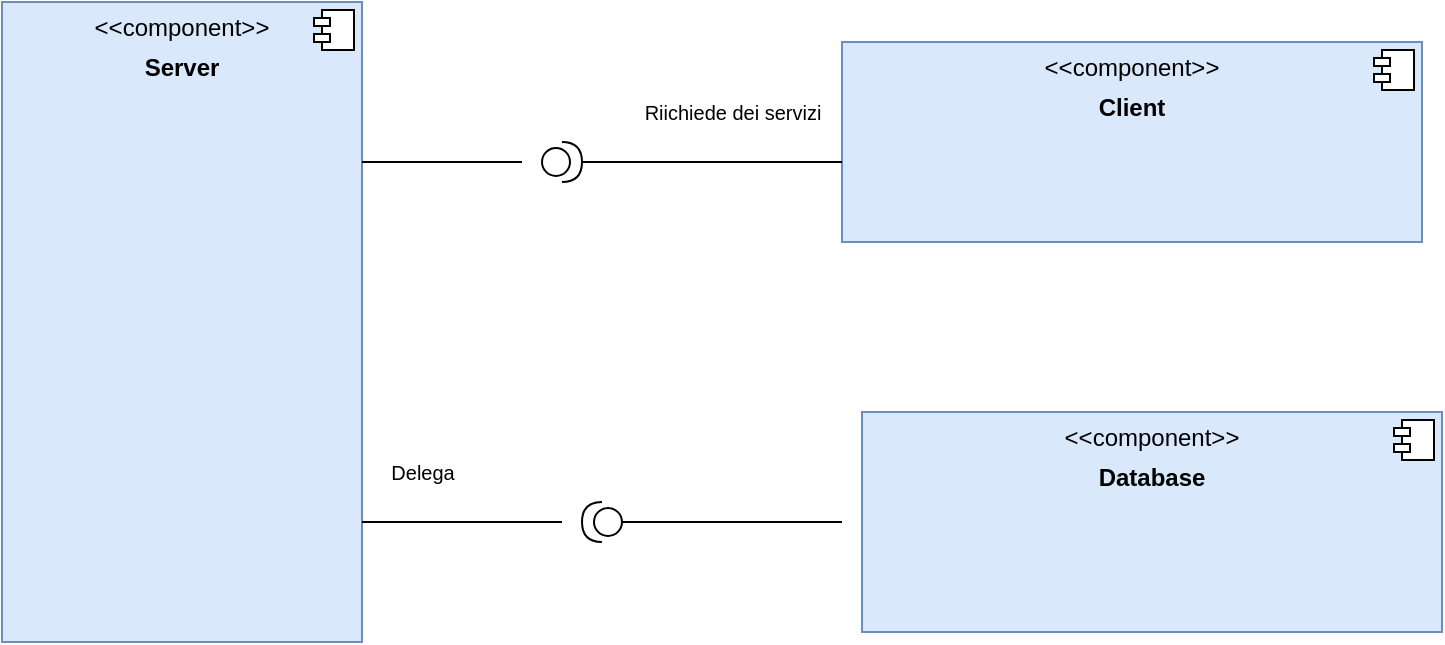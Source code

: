 <mxfile version="20.8.5" type="device"><diagram id="Duqqik4-88RIl0Wg9sGu" name="Pagina-1"><mxGraphModel dx="1434" dy="739" grid="1" gridSize="10" guides="1" tooltips="1" connect="1" arrows="1" fold="1" page="1" pageScale="1" pageWidth="827" pageHeight="1169" math="0" shadow="0"><root><mxCell id="0"/><mxCell id="1" parent="0"/><mxCell id="Yxaj1DkroswCaejkSBnh-17" value="&lt;p style=&quot;margin:0px;margin-top:6px;text-align:center;&quot;&gt;&amp;lt;&amp;lt;component&amp;gt;&amp;gt;&lt;/p&gt;&lt;p style=&quot;margin:0px;margin-top:6px;text-align:center;&quot;&gt;&lt;b&gt;Server&lt;/b&gt;&lt;/p&gt;" style="align=left;overflow=fill;html=1;dropTarget=0;fillColor=#dae8fc;strokeColor=#6c8ebf;" vertex="1" parent="1"><mxGeometry x="80" y="160" width="180" height="320" as="geometry"/></mxCell><mxCell id="Yxaj1DkroswCaejkSBnh-18" value="" style="shape=component;jettyWidth=8;jettyHeight=4;" vertex="1" parent="Yxaj1DkroswCaejkSBnh-17"><mxGeometry x="1" width="20" height="20" relative="1" as="geometry"><mxPoint x="-24" y="4" as="offset"/></mxGeometry></mxCell><mxCell id="Yxaj1DkroswCaejkSBnh-19" value="&lt;p style=&quot;margin:0px;margin-top:6px;text-align:center;&quot;&gt;&amp;lt;&amp;lt;component&amp;gt;&amp;gt;&lt;/p&gt;&lt;p style=&quot;margin:0px;margin-top:6px;text-align:center;&quot;&gt;&lt;b&gt;Client&lt;/b&gt;&lt;/p&gt;" style="align=left;overflow=fill;html=1;dropTarget=0;fillColor=#dae8fc;strokeColor=#6c8ebf;" vertex="1" parent="1"><mxGeometry x="500" y="180" width="290" height="100" as="geometry"/></mxCell><mxCell id="Yxaj1DkroswCaejkSBnh-20" value="" style="shape=component;jettyWidth=8;jettyHeight=4;" vertex="1" parent="Yxaj1DkroswCaejkSBnh-19"><mxGeometry x="1" width="20" height="20" relative="1" as="geometry"><mxPoint x="-24" y="4" as="offset"/></mxGeometry></mxCell><mxCell id="Yxaj1DkroswCaejkSBnh-21" value="&lt;p style=&quot;margin:0px;margin-top:6px;text-align:center;&quot;&gt;&amp;lt;&amp;lt;component&amp;gt;&amp;gt;&lt;/p&gt;&lt;p style=&quot;margin:0px;margin-top:6px;text-align:center;&quot;&gt;&lt;b&gt;Database&lt;/b&gt;&lt;/p&gt;" style="align=left;overflow=fill;html=1;dropTarget=0;fillColor=#dae8fc;strokeColor=#6c8ebf;" vertex="1" parent="1"><mxGeometry x="510" y="365" width="290" height="110" as="geometry"/></mxCell><mxCell id="Yxaj1DkroswCaejkSBnh-22" value="" style="shape=component;jettyWidth=8;jettyHeight=4;" vertex="1" parent="Yxaj1DkroswCaejkSBnh-21"><mxGeometry x="1" width="20" height="20" relative="1" as="geometry"><mxPoint x="-24" y="4" as="offset"/></mxGeometry></mxCell><mxCell id="Yxaj1DkroswCaejkSBnh-26" value="" style="shape=providedRequiredInterface;html=1;verticalLabelPosition=bottom;sketch=0;" vertex="1" parent="1"><mxGeometry x="350" y="230" width="20" height="20" as="geometry"/></mxCell><mxCell id="Yxaj1DkroswCaejkSBnh-27" value="" style="endArrow=none;html=1;rounded=0;" edge="1" parent="1"><mxGeometry width="50" height="50" relative="1" as="geometry"><mxPoint x="260" y="240" as="sourcePoint"/><mxPoint x="340" y="240" as="targetPoint"/></mxGeometry></mxCell><mxCell id="Yxaj1DkroswCaejkSBnh-29" value="" style="endArrow=none;html=1;rounded=0;exitX=1;exitY=0.5;exitDx=0;exitDy=0;exitPerimeter=0;" edge="1" parent="1" source="Yxaj1DkroswCaejkSBnh-26"><mxGeometry width="50" height="50" relative="1" as="geometry"><mxPoint x="390" y="310" as="sourcePoint"/><mxPoint x="500" y="240" as="targetPoint"/></mxGeometry></mxCell><mxCell id="Yxaj1DkroswCaejkSBnh-30" value="" style="shape=providedRequiredInterface;html=1;verticalLabelPosition=bottom;sketch=0;rotation=-180;" vertex="1" parent="1"><mxGeometry x="370" y="410" width="20" height="20" as="geometry"/></mxCell><mxCell id="Yxaj1DkroswCaejkSBnh-32" value="" style="endArrow=none;html=1;rounded=0;" edge="1" parent="1"><mxGeometry width="50" height="50" relative="1" as="geometry"><mxPoint x="390" y="420" as="sourcePoint"/><mxPoint x="500" y="420" as="targetPoint"/></mxGeometry></mxCell><mxCell id="Yxaj1DkroswCaejkSBnh-33" value="" style="endArrow=none;html=1;rounded=0;" edge="1" parent="1"><mxGeometry width="50" height="50" relative="1" as="geometry"><mxPoint x="260" y="420" as="sourcePoint"/><mxPoint x="360" y="420" as="targetPoint"/></mxGeometry></mxCell><mxCell id="Yxaj1DkroswCaejkSBnh-34" value="&lt;font style=&quot;font-size: 10px;&quot;&gt;Riichiede dei servizi&lt;/font&gt;" style="text;html=1;align=center;verticalAlign=middle;resizable=0;points=[];autosize=1;strokeColor=none;fillColor=none;" vertex="1" parent="1"><mxGeometry x="390" y="200" width="110" height="30" as="geometry"/></mxCell><mxCell id="Yxaj1DkroswCaejkSBnh-37" value="Delega" style="text;html=1;align=center;verticalAlign=middle;resizable=0;points=[];autosize=1;strokeColor=none;fillColor=none;fontSize=10;" vertex="1" parent="1"><mxGeometry x="260" y="380" width="60" height="30" as="geometry"/></mxCell></root></mxGraphModel></diagram></mxfile>